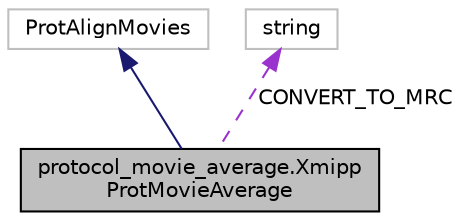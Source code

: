 digraph "protocol_movie_average.XmippProtMovieAverage"
{
  edge [fontname="Helvetica",fontsize="10",labelfontname="Helvetica",labelfontsize="10"];
  node [fontname="Helvetica",fontsize="10",shape=record];
  Node2 [label="protocol_movie_average.Xmipp\lProtMovieAverage",height=0.2,width=0.4,color="black", fillcolor="grey75", style="filled", fontcolor="black"];
  Node3 -> Node2 [dir="back",color="midnightblue",fontsize="10",style="solid",fontname="Helvetica"];
  Node3 [label="ProtAlignMovies",height=0.2,width=0.4,color="grey75", fillcolor="white", style="filled"];
  Node4 -> Node2 [dir="back",color="darkorchid3",fontsize="10",style="dashed",label=" CONVERT_TO_MRC" ,fontname="Helvetica"];
  Node4 [label="string",height=0.2,width=0.4,color="grey75", fillcolor="white", style="filled"];
}
